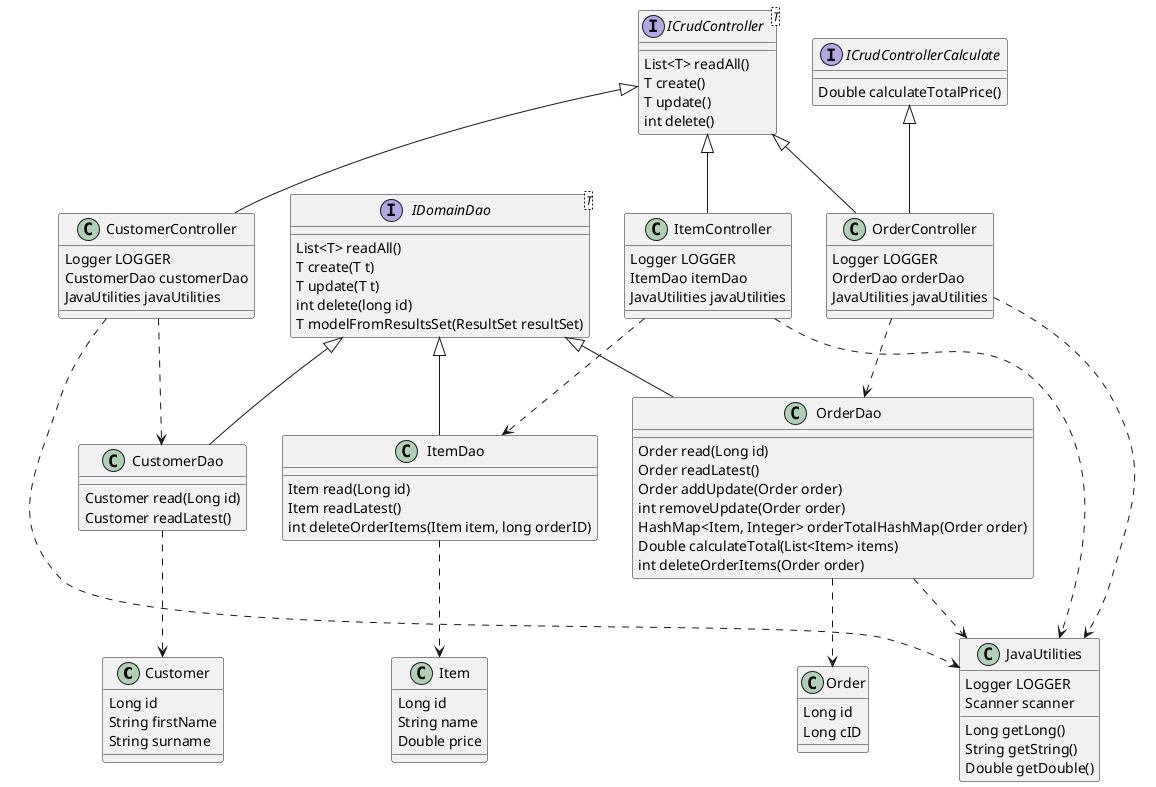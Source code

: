@startuml
'https://plantuml.com/class-diagram

class Customer
class Item
class Order

interface IDomainDao

class CustomerDao
class ItemDao
class OrderDao

interface ICrudController
interface ICrudControllerCalculate

class CustomerController
class ItemController
class OrderController

class JavaUtilities

IDomainDao <|-- CustomerDao
CustomerDao ..> Customer
IDomainDao <|-- ItemDao
ItemDao ..> Item
IDomainDao <|-- OrderDao
OrderDao ..> Order
OrderDao ..> JavaUtilities

ICrudController <|-- CustomerController
CustomerController ..> CustomerDao
CustomerController ..> JavaUtilities

ICrudController <|-- ItemController
ItemController ..> ItemDao
ItemController ..> JavaUtilities

ICrudController <|-- OrderController
ICrudControllerCalculate <|-- OrderController
OrderController ..> OrderDao
OrderController ..> JavaUtilities

class Customer {
Long id
String firstName
String surname
}

class Item {
Long id
String name
Double price
}

class Order {
Long id
Long cID
}

interface IDomainDao<T> {
    List<T> readAll()
    T create(T t)
    T update(T t)
    int delete(long id)
    T modelFromResultsSet(ResultSet resultSet)
}

class CustomerDao {
Customer read(Long id)
Customer readLatest()
}

class ItemDao {
Item read(Long id)
Item readLatest()
int deleteOrderItems(Item item, long orderID)
}

class OrderDao {
Order read(Long id)
Order readLatest()
Order addUpdate(Order order)
int removeUpdate(Order order)
HashMap<Item, Integer> orderTotalHashMap(Order order)
Double calculateTotal(List<Item> items)
int deleteOrderItems(Order order)
}

interface ICrudController<T> {
List<T> readAll()
T create()
T update()
int delete()
}

interface ICrudControllerCalculate{
Double calculateTotalPrice()
}

class CustomerController{
Logger LOGGER
CustomerDao customerDao
JavaUtilities javaUtilities
}

class ItemController{
Logger LOGGER
ItemDao itemDao
JavaUtilities javaUtilities
}

class OrderController{
Logger LOGGER
OrderDao orderDao
JavaUtilities javaUtilities
}

class JavaUtilities {
Logger LOGGER
Scanner scanner
Long getLong()
String getString()
Double getDouble()
}

@enduml